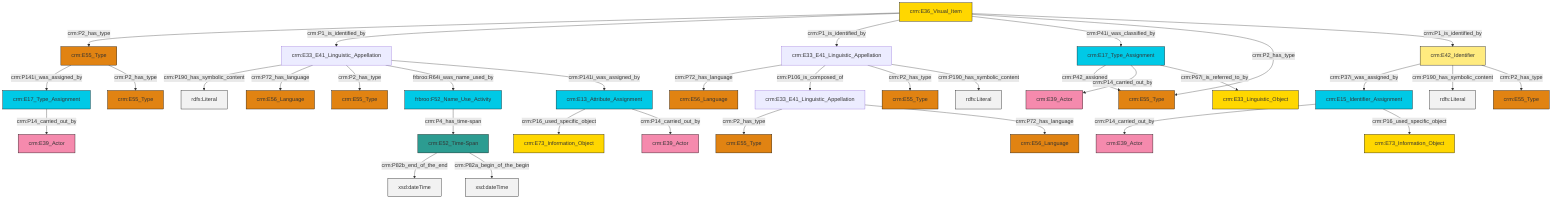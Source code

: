 graph TD
classDef Literal fill:#f2f2f2,stroke:#000000;
classDef CRM_Entity fill:#FFFFFF,stroke:#000000;
classDef Temporal_Entity fill:#00C9E6, stroke:#000000;
classDef Type fill:#E18312, stroke:#000000;
classDef Time-Span fill:#2C9C91, stroke:#000000;
classDef Appellation fill:#FFEB7F, stroke:#000000;
classDef Place fill:#008836, stroke:#000000;
classDef Persistent_Item fill:#B266B2, stroke:#000000;
classDef Conceptual_Object fill:#FFD700, stroke:#000000;
classDef Physical_Thing fill:#D2B48C, stroke:#000000;
classDef Actor fill:#f58aad, stroke:#000000;
classDef PC_Classes fill:#4ce600, stroke:#000000;
classDef Multi fill:#cccccc,stroke:#000000;

2["crm:E36_Visual_Item"]:::Conceptual_Object -->|crm:P2_has_type| 3["crm:E55_Type"]:::Type
3["crm:E55_Type"]:::Type -->|crm:P141i_was_assigned_by| 10["crm:E17_Type_Assignment"]:::Temporal_Entity
13["crm:E52_Time-Span"]:::Time-Span -->|crm:P82b_end_of_the_end| 14[xsd:dateTime]:::Literal
2["crm:E36_Visual_Item"]:::Conceptual_Object -->|crm:P1_is_identified_by| 15["crm:E33_E41_Linguistic_Appellation"]:::Default
16["crm:E33_E41_Linguistic_Appellation"]:::Default -->|crm:P2_has_type| 18["crm:E55_Type"]:::Type
2["crm:E36_Visual_Item"]:::Conceptual_Object -->|crm:P1_is_identified_by| 19["crm:E33_E41_Linguistic_Appellation"]:::Default
25["crm:E13_Attribute_Assignment"]:::Temporal_Entity -->|crm:P16_used_specific_object| 6["crm:E73_Information_Object"]:::Conceptual_Object
13["crm:E52_Time-Span"]:::Time-Span -->|crm:P82a_begin_of_the_begin| 29[xsd:dateTime]:::Literal
19["crm:E33_E41_Linguistic_Appellation"]:::Default -->|crm:P72_has_language| 33["crm:E56_Language"]:::Type
2["crm:E36_Visual_Item"]:::Conceptual_Object -->|crm:P41i_was_classified_by| 31["crm:E17_Type_Assignment"]:::Temporal_Entity
2["crm:E36_Visual_Item"]:::Conceptual_Object -->|crm:P2_has_type| 41["crm:E55_Type"]:::Type
15["crm:E33_E41_Linguistic_Appellation"]:::Default -->|crm:P190_has_symbolic_content| 43[rdfs:Literal]:::Literal
15["crm:E33_E41_Linguistic_Appellation"]:::Default -->|crm:P72_has_language| 37["crm:E56_Language"]:::Type
31["crm:E17_Type_Assignment"]:::Temporal_Entity -->|crm:P42_assigned| 41["crm:E55_Type"]:::Type
3["crm:E55_Type"]:::Type -->|crm:P2_has_type| 23["crm:E55_Type"]:::Type
31["crm:E17_Type_Assignment"]:::Temporal_Entity -->|crm:P14_carried_out_by| 4["crm:E39_Actor"]:::Actor
48["frbroo:F52_Name_Use_Activity"]:::Temporal_Entity -->|crm:P4_has_time-span| 13["crm:E52_Time-Span"]:::Time-Span
15["crm:E33_E41_Linguistic_Appellation"]:::Default -->|crm:P2_has_type| 21["crm:E55_Type"]:::Type
10["crm:E17_Type_Assignment"]:::Temporal_Entity -->|crm:P14_carried_out_by| 11["crm:E39_Actor"]:::Actor
49["crm:E15_Identifier_Assignment"]:::Temporal_Entity -->|crm:P14_carried_out_by| 54["crm:E39_Actor"]:::Actor
25["crm:E13_Attribute_Assignment"]:::Temporal_Entity -->|crm:P14_carried_out_by| 8["crm:E39_Actor"]:::Actor
31["crm:E17_Type_Assignment"]:::Temporal_Entity -->|crm:P67i_is_referred_to_by| 35["crm:E33_Linguistic_Object"]:::Conceptual_Object
0["crm:E42_Identifier"]:::Appellation -->|crm:P37i_was_assigned_by| 49["crm:E15_Identifier_Assignment"]:::Temporal_Entity
0["crm:E42_Identifier"]:::Appellation -->|crm:P190_has_symbolic_content| 55[rdfs:Literal]:::Literal
19["crm:E33_E41_Linguistic_Appellation"]:::Default -->|crm:P106_is_composed_of| 16["crm:E33_E41_Linguistic_Appellation"]:::Default
2["crm:E36_Visual_Item"]:::Conceptual_Object -->|crm:P1_is_identified_by| 0["crm:E42_Identifier"]:::Appellation
0["crm:E42_Identifier"]:::Appellation -->|crm:P2_has_type| 26["crm:E55_Type"]:::Type
15["crm:E33_E41_Linguistic_Appellation"]:::Default -->|frbroo:R64i_was_name_used_by| 48["frbroo:F52_Name_Use_Activity"]:::Temporal_Entity
49["crm:E15_Identifier_Assignment"]:::Temporal_Entity -->|crm:P16_used_specific_object| 52["crm:E73_Information_Object"]:::Conceptual_Object
19["crm:E33_E41_Linguistic_Appellation"]:::Default -->|crm:P2_has_type| 56["crm:E55_Type"]:::Type
19["crm:E33_E41_Linguistic_Appellation"]:::Default -->|crm:P190_has_symbolic_content| 63[rdfs:Literal]:::Literal
15["crm:E33_E41_Linguistic_Appellation"]:::Default -->|crm:P141i_was_assigned_by| 25["crm:E13_Attribute_Assignment"]:::Temporal_Entity
16["crm:E33_E41_Linguistic_Appellation"]:::Default -->|crm:P72_has_language| 45["crm:E56_Language"]:::Type